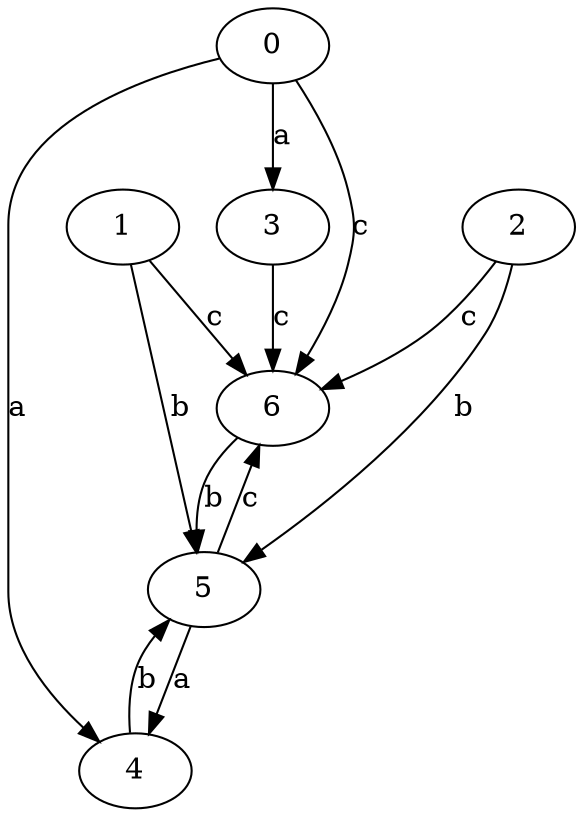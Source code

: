 strict digraph  {
3;
0;
1;
4;
5;
2;
6;
3 -> 6  [label=c];
0 -> 3  [label=a];
0 -> 4  [label=a];
0 -> 6  [label=c];
1 -> 5  [label=b];
1 -> 6  [label=c];
4 -> 5  [label=b];
5 -> 4  [label=a];
5 -> 6  [label=c];
2 -> 5  [label=b];
2 -> 6  [label=c];
6 -> 5  [label=b];
}
